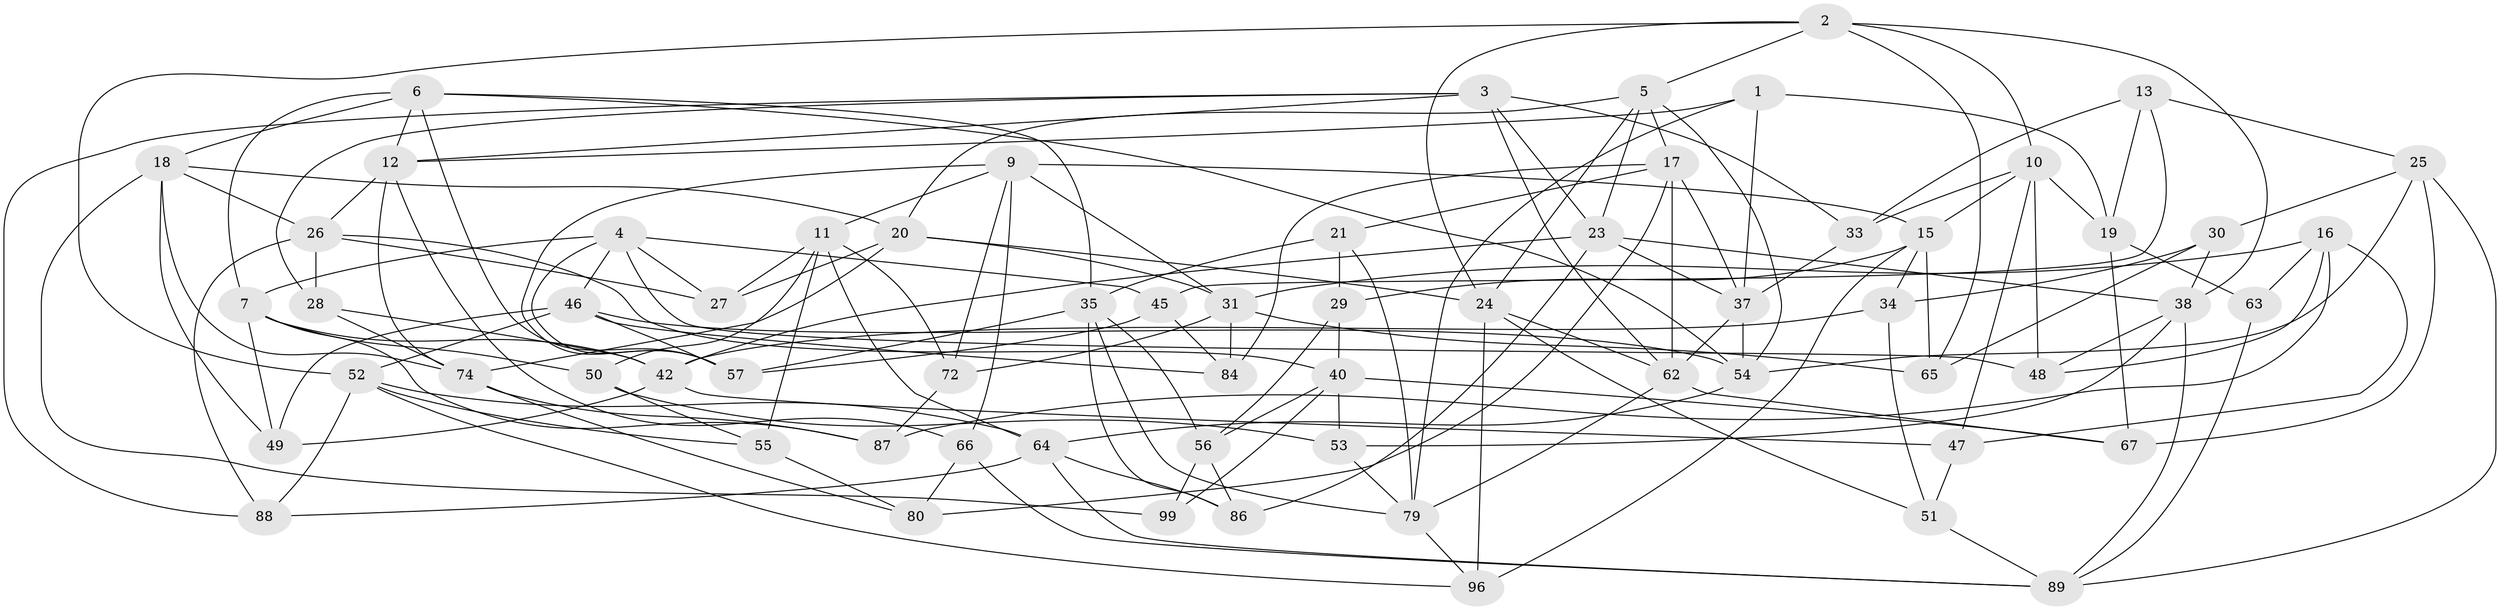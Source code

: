 // original degree distribution, {4: 1.0}
// Generated by graph-tools (version 1.1) at 2025/11/02/27/25 16:11:44]
// undirected, 65 vertices, 163 edges
graph export_dot {
graph [start="1"]
  node [color=gray90,style=filled];
  1;
  2 [super="+43"];
  3 [super="+75"];
  4 [super="+32"];
  5 [super="+69"];
  6 [super="+8"];
  7 [super="+68"];
  9 [super="+14"];
  10 [super="+59"];
  11 [super="+102"];
  12 [super="+58"];
  13;
  15 [super="+95"];
  16 [super="+92"];
  17 [super="+22"];
  18 [super="+77"];
  19 [super="+60"];
  20 [super="+82"];
  21;
  23 [super="+100"];
  24 [super="+36"];
  25 [super="+85"];
  26 [super="+61"];
  27;
  28;
  29;
  30;
  31 [super="+41"];
  33;
  34;
  35 [super="+44"];
  37 [super="+70"];
  38 [super="+39"];
  40 [super="+94"];
  42 [super="+73"];
  45;
  46 [super="+71"];
  47;
  48;
  49;
  50;
  51;
  52 [super="+78"];
  53;
  54 [super="+76"];
  55;
  56 [super="+97"];
  57 [super="+90"];
  62 [super="+83"];
  63;
  64 [super="+81"];
  65;
  66;
  67 [super="+98"];
  72;
  74 [super="+91"];
  79 [super="+101"];
  80;
  84;
  86;
  87;
  88;
  89 [super="+93"];
  96;
  99;
  1 -- 37;
  1 -- 79;
  1 -- 19;
  1 -- 12;
  2 -- 65;
  2 -- 5;
  2 -- 24;
  2 -- 10;
  2 -- 52;
  2 -- 38;
  3 -- 33;
  3 -- 62;
  3 -- 88;
  3 -- 28;
  3 -- 12;
  3 -- 23;
  4 -- 45;
  4 -- 46;
  4 -- 48;
  4 -- 57;
  4 -- 27;
  4 -- 7;
  5 -- 23;
  5 -- 20;
  5 -- 24;
  5 -- 17;
  5 -- 54;
  6 -- 7;
  6 -- 12;
  6 -- 57;
  6 -- 54;
  6 -- 18;
  6 -- 35;
  7 -- 87;
  7 -- 50;
  7 -- 49;
  7 -- 42;
  9 -- 66;
  9 -- 31;
  9 -- 11;
  9 -- 72;
  9 -- 57;
  9 -- 15;
  10 -- 33;
  10 -- 48;
  10 -- 19;
  10 -- 47;
  10 -- 15;
  11 -- 55;
  11 -- 64;
  11 -- 72;
  11 -- 50;
  11 -- 27;
  12 -- 66;
  12 -- 26;
  12 -- 74;
  13 -- 45;
  13 -- 33;
  13 -- 19;
  13 -- 25;
  15 -- 65;
  15 -- 96;
  15 -- 34;
  15 -- 29;
  16 -- 87;
  16 -- 48;
  16 -- 63 [weight=2];
  16 -- 31;
  16 -- 47;
  17 -- 80;
  17 -- 84;
  17 -- 21;
  17 -- 62;
  17 -- 37;
  18 -- 49;
  18 -- 99;
  18 -- 26;
  18 -- 74;
  18 -- 20;
  19 -- 67 [weight=2];
  19 -- 63;
  20 -- 27;
  20 -- 31;
  20 -- 24;
  20 -- 74;
  21 -- 35;
  21 -- 29;
  21 -- 79;
  23 -- 86;
  23 -- 42;
  23 -- 37;
  23 -- 38;
  24 -- 96;
  24 -- 51;
  24 -- 62;
  25 -- 30;
  25 -- 67 [weight=2];
  25 -- 54;
  25 -- 89;
  26 -- 88;
  26 -- 27;
  26 -- 28;
  26 -- 40;
  28 -- 74;
  28 -- 42;
  29 -- 40;
  29 -- 56;
  30 -- 38;
  30 -- 65;
  30 -- 34;
  31 -- 72;
  31 -- 65;
  31 -- 84;
  33 -- 37;
  34 -- 51;
  34 -- 42;
  35 -- 86;
  35 -- 57;
  35 -- 56;
  35 -- 79;
  37 -- 62;
  37 -- 54;
  38 -- 53;
  38 -- 48;
  38 -- 89;
  40 -- 53;
  40 -- 99;
  40 -- 56;
  40 -- 67;
  42 -- 47;
  42 -- 49;
  45 -- 84;
  45 -- 57;
  46 -- 84;
  46 -- 57;
  46 -- 49;
  46 -- 52;
  46 -- 54;
  47 -- 51;
  50 -- 55;
  50 -- 53;
  51 -- 89;
  52 -- 96;
  52 -- 88;
  52 -- 64;
  52 -- 55;
  53 -- 79;
  54 -- 64;
  55 -- 80;
  56 -- 99 [weight=2];
  56 -- 86;
  62 -- 67;
  62 -- 79;
  63 -- 89;
  64 -- 88;
  64 -- 86;
  64 -- 89;
  66 -- 89;
  66 -- 80;
  72 -- 87;
  74 -- 80;
  74 -- 87;
  79 -- 96;
}
